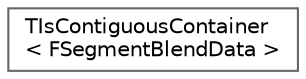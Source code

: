 digraph "Graphical Class Hierarchy"
{
 // INTERACTIVE_SVG=YES
 // LATEX_PDF_SIZE
  bgcolor="transparent";
  edge [fontname=Helvetica,fontsize=10,labelfontname=Helvetica,labelfontsize=10];
  node [fontname=Helvetica,fontsize=10,shape=box,height=0.2,width=0.4];
  rankdir="LR";
  Node0 [id="Node000000",label="TIsContiguousContainer\l\< FSegmentBlendData \>",height=0.2,width=0.4,color="grey40", fillcolor="white", style="filled",URL="$db/d5f/structTIsContiguousContainer_3_01FSegmentBlendData_01_4.html",tooltip=" "];
}

